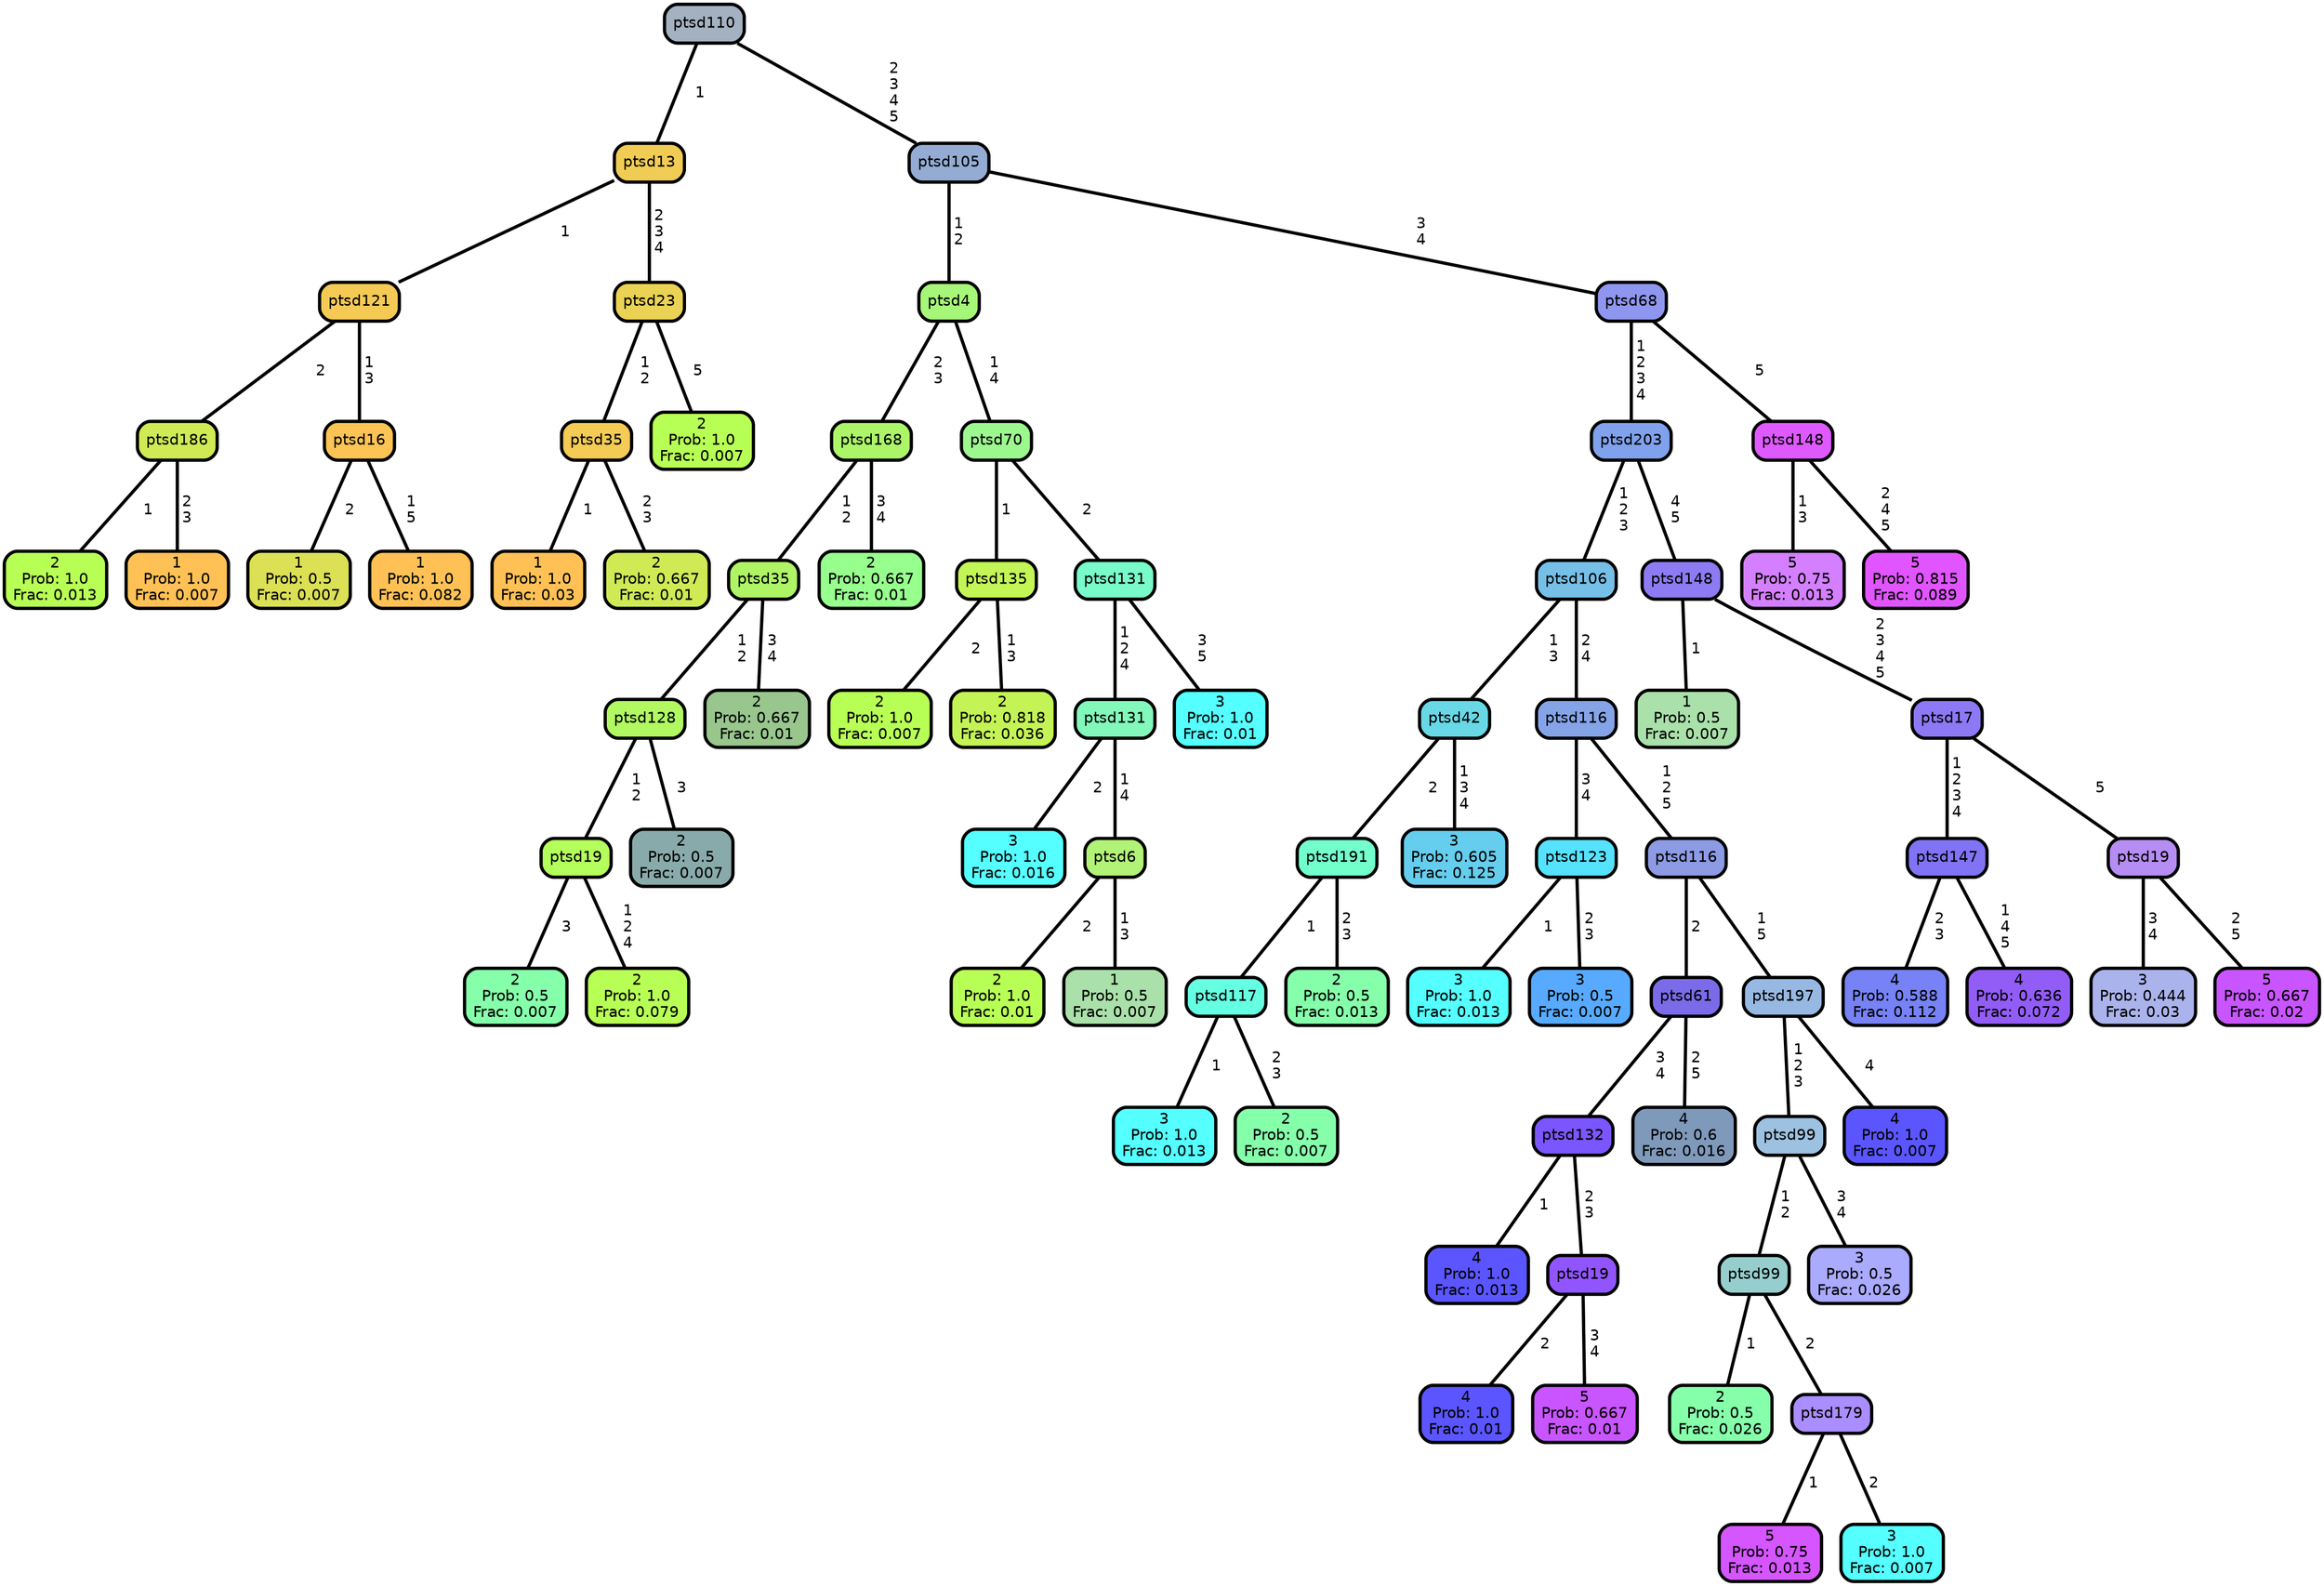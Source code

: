 graph Tree {
node [shape=box, style="filled, rounded",color="black",penwidth="3",fontcolor="black",                 fontname=helvetica] ;
graph [ranksep="0 equally", splines=straight,                 bgcolor=transparent, dpi=200] ;
edge [fontname=helvetica, color=black] ;
0 [label="2
Prob: 1.0
Frac: 0.013", fillcolor="#b8ff55"] ;
1 [label="ptsd186", fillcolor="#cfea55"] ;
2 [label="1
Prob: 1.0
Frac: 0.007", fillcolor="#ffc155"] ;
3 [label="ptsd121", fillcolor="#f4ca55"] ;
4 [label="1
Prob: 0.5
Frac: 0.007", fillcolor="#dbe055"] ;
5 [label="ptsd16", fillcolor="#fcc355"] ;
6 [label="1
Prob: 1.0
Frac: 0.082", fillcolor="#ffc155"] ;
7 [label="ptsd13", fillcolor="#f1cc55"] ;
8 [label="1
Prob: 1.0
Frac: 0.03", fillcolor="#ffc155"] ;
9 [label="ptsd35", fillcolor="#f3cb55"] ;
10 [label="2
Prob: 0.667
Frac: 0.01", fillcolor="#cfea55"] ;
11 [label="ptsd23", fillcolor="#ead255"] ;
12 [label="2
Prob: 1.0
Frac: 0.007", fillcolor="#b8ff55"] ;
13 [label="ptsd110", fillcolor="#a3b1c0"] ;
14 [label="2
Prob: 0.5
Frac: 0.007", fillcolor="#86ffaa"] ;
15 [label="ptsd19", fillcolor="#b4ff5b"] ;
16 [label="2
Prob: 1.0
Frac: 0.079", fillcolor="#b8ff55"] ;
17 [label="ptsd128", fillcolor="#b1f861"] ;
18 [label="2
Prob: 0.5
Frac: 0.007", fillcolor="#89aaaa"] ;
19 [label="ptsd35", fillcolor="#aef465"] ;
20 [label="2
Prob: 0.667
Frac: 0.01", fillcolor="#98c68d"] ;
21 [label="ptsd168", fillcolor="#acf569"] ;
22 [label="2
Prob: 0.667
Frac: 0.01", fillcolor="#97ff8d"] ;
23 [label="ptsd4", fillcolor="#a6f679"] ;
24 [label="2
Prob: 1.0
Frac: 0.007", fillcolor="#b8ff55"] ;
25 [label="ptsd135", fillcolor="#c2f555"] ;
26 [label="2
Prob: 0.818
Frac: 0.036", fillcolor="#c4f355"] ;
27 [label="ptsd70", fillcolor="#9df78f"] ;
28 [label="3
Prob: 1.0
Frac: 0.016", fillcolor="#55ffff"] ;
29 [label="ptsd131", fillcolor="#83f8bb"] ;
30 [label="2
Prob: 1.0
Frac: 0.01", fillcolor="#b8ff55"] ;
31 [label="ptsd6", fillcolor="#b2f277"] ;
32 [label="1
Prob: 0.5
Frac: 0.007", fillcolor="#aae0aa"] ;
33 [label="ptsd131", fillcolor="#78faca"] ;
34 [label="3
Prob: 1.0
Frac: 0.01", fillcolor="#55ffff"] ;
35 [label="ptsd105", fillcolor="#94acd4"] ;
36 [label="3
Prob: 1.0
Frac: 0.013", fillcolor="#55ffff"] ;
37 [label="ptsd117", fillcolor="#65ffe2"] ;
38 [label="2
Prob: 0.5
Frac: 0.007", fillcolor="#86ffaa"] ;
39 [label="ptsd191", fillcolor="#72ffcc"] ;
40 [label="2
Prob: 0.5
Frac: 0.013", fillcolor="#86ffaa"] ;
41 [label="ptsd42", fillcolor="#68d8e6"] ;
42 [label="3
Prob: 0.605
Frac: 0.125", fillcolor="#65cded"] ;
43 [label="ptsd106", fillcolor="#76bfe7"] ;
44 [label="3
Prob: 1.0
Frac: 0.013", fillcolor="#55ffff"] ;
45 [label="ptsd123", fillcolor="#55e2ff"] ;
46 [label="3
Prob: 0.5
Frac: 0.007", fillcolor="#57aaff"] ;
47 [label="ptsd116", fillcolor="#85a4e8"] ;
48 [label="4
Prob: 1.0
Frac: 0.013", fillcolor="#5a55ff"] ;
49 [label="ptsd132", fillcolor="#7b55ff"] ;
50 [label="4
Prob: 1.0
Frac: 0.01", fillcolor="#5a55ff"] ;
51 [label="ptsd19", fillcolor="#9155ff"] ;
52 [label="5
Prob: 0.667
Frac: 0.01", fillcolor="#c855ff"] ;
53 [label="ptsd61", fillcolor="#7c6be8"] ;
54 [label="4
Prob: 0.6
Frac: 0.016", fillcolor="#7f99bb"] ;
55 [label="ptsd116", fillcolor="#8d9ae4"] ;
56 [label="2
Prob: 0.5
Frac: 0.026", fillcolor="#86ffaa"] ;
57 [label="ptsd99", fillcolor="#96cece"] ;
58 [label="5
Prob: 0.75
Frac: 0.013", fillcolor="#d555ff"] ;
59 [label="ptsd179", fillcolor="#aa8dff"] ;
60 [label="3
Prob: 1.0
Frac: 0.007", fillcolor="#55ffff"] ;
61 [label="ptsd99", fillcolor="#9dc1e0"] ;
62 [label="3
Prob: 0.5
Frac: 0.026", fillcolor="#aaaaff"] ;
63 [label="ptsd197", fillcolor="#97b8e2"] ;
64 [label="4
Prob: 1.0
Frac: 0.007", fillcolor="#5a55ff"] ;
65 [label="ptsd203", fillcolor="#80a1ec"] ;
66 [label="1
Prob: 0.5
Frac: 0.007", fillcolor="#aae0aa"] ;
67 [label="ptsd148", fillcolor="#8d7bf3"] ;
68 [label="4
Prob: 0.588
Frac: 0.112", fillcolor="#7682f5"] ;
69 [label="ptsd147", fillcolor="#8173f5"] ;
70 [label="4
Prob: 0.636
Frac: 0.072", fillcolor="#925cf7"] ;
71 [label="ptsd17", fillcolor="#8d78f5"] ;
72 [label="3
Prob: 0.444
Frac: 0.03", fillcolor="#abb3ec"] ;
73 [label="ptsd19", fillcolor="#b68df3"] ;
74 [label="5
Prob: 0.667
Frac: 0.02", fillcolor="#c855ff"] ;
75 [label="ptsd68", fillcolor="#8f96ef"] ;
76 [label="5
Prob: 0.75
Frac: 0.013", fillcolor="#d47fff"] ;
77 [label="ptsd148", fillcolor="#de5aff"] ;
78 [label="5
Prob: 0.815
Frac: 0.089", fillcolor="#e055ff"] ;
1 -- 0 [label=" 1",penwidth=3] ;
1 -- 2 [label=" 2\n 3",penwidth=3] ;
3 -- 1 [label=" 2",penwidth=3] ;
3 -- 5 [label=" 1\n 3",penwidth=3] ;
5 -- 4 [label=" 2",penwidth=3] ;
5 -- 6 [label=" 1\n 5",penwidth=3] ;
7 -- 3 [label=" 1",penwidth=3] ;
7 -- 11 [label=" 2\n 3\n 4",penwidth=3] ;
9 -- 8 [label=" 1",penwidth=3] ;
9 -- 10 [label=" 2\n 3",penwidth=3] ;
11 -- 9 [label=" 1\n 2",penwidth=3] ;
11 -- 12 [label=" 5",penwidth=3] ;
13 -- 7 [label=" 1",penwidth=3] ;
13 -- 35 [label=" 2\n 3\n 4\n 5",penwidth=3] ;
15 -- 14 [label=" 3",penwidth=3] ;
15 -- 16 [label=" 1\n 2\n 4",penwidth=3] ;
17 -- 15 [label=" 1\n 2",penwidth=3] ;
17 -- 18 [label=" 3",penwidth=3] ;
19 -- 17 [label=" 1\n 2",penwidth=3] ;
19 -- 20 [label=" 3\n 4",penwidth=3] ;
21 -- 19 [label=" 1\n 2",penwidth=3] ;
21 -- 22 [label=" 3\n 4",penwidth=3] ;
23 -- 21 [label=" 2\n 3",penwidth=3] ;
23 -- 27 [label=" 1\n 4",penwidth=3] ;
25 -- 24 [label=" 2",penwidth=3] ;
25 -- 26 [label=" 1\n 3",penwidth=3] ;
27 -- 25 [label=" 1",penwidth=3] ;
27 -- 33 [label=" 2",penwidth=3] ;
29 -- 28 [label=" 2",penwidth=3] ;
29 -- 31 [label=" 1\n 4",penwidth=3] ;
31 -- 30 [label=" 2",penwidth=3] ;
31 -- 32 [label=" 1\n 3",penwidth=3] ;
33 -- 29 [label=" 1\n 2\n 4",penwidth=3] ;
33 -- 34 [label=" 3\n 5",penwidth=3] ;
35 -- 23 [label=" 1\n 2",penwidth=3] ;
35 -- 75 [label=" 3\n 4",penwidth=3] ;
37 -- 36 [label=" 1",penwidth=3] ;
37 -- 38 [label=" 2\n 3",penwidth=3] ;
39 -- 37 [label=" 1",penwidth=3] ;
39 -- 40 [label=" 2\n 3",penwidth=3] ;
41 -- 39 [label=" 2",penwidth=3] ;
41 -- 42 [label=" 1\n 3\n 4",penwidth=3] ;
43 -- 41 [label=" 1\n 3",penwidth=3] ;
43 -- 47 [label=" 2\n 4",penwidth=3] ;
45 -- 44 [label=" 1",penwidth=3] ;
45 -- 46 [label=" 2\n 3",penwidth=3] ;
47 -- 45 [label=" 3\n 4",penwidth=3] ;
47 -- 55 [label=" 1\n 2\n 5",penwidth=3] ;
49 -- 48 [label=" 1",penwidth=3] ;
49 -- 51 [label=" 2\n 3",penwidth=3] ;
51 -- 50 [label=" 2",penwidth=3] ;
51 -- 52 [label=" 3\n 4",penwidth=3] ;
53 -- 49 [label=" 3\n 4",penwidth=3] ;
53 -- 54 [label=" 2\n 5",penwidth=3] ;
55 -- 53 [label=" 2",penwidth=3] ;
55 -- 63 [label=" 1\n 5",penwidth=3] ;
57 -- 56 [label=" 1",penwidth=3] ;
57 -- 59 [label=" 2",penwidth=3] ;
59 -- 58 [label=" 1",penwidth=3] ;
59 -- 60 [label=" 2",penwidth=3] ;
61 -- 57 [label=" 1\n 2",penwidth=3] ;
61 -- 62 [label=" 3\n 4",penwidth=3] ;
63 -- 61 [label=" 1\n 2\n 3",penwidth=3] ;
63 -- 64 [label=" 4",penwidth=3] ;
65 -- 43 [label=" 1\n 2\n 3",penwidth=3] ;
65 -- 67 [label=" 4\n 5",penwidth=3] ;
67 -- 66 [label=" 1",penwidth=3] ;
67 -- 71 [label=" 2\n 3\n 4\n 5",penwidth=3] ;
69 -- 68 [label=" 2\n 3",penwidth=3] ;
69 -- 70 [label=" 1\n 4\n 5",penwidth=3] ;
71 -- 69 [label=" 1\n 2\n 3\n 4",penwidth=3] ;
71 -- 73 [label=" 5",penwidth=3] ;
73 -- 72 [label=" 3\n 4",penwidth=3] ;
73 -- 74 [label=" 2\n 5",penwidth=3] ;
75 -- 65 [label=" 1\n 2\n 3\n 4",penwidth=3] ;
75 -- 77 [label=" 5",penwidth=3] ;
77 -- 76 [label=" 1\n 3",penwidth=3] ;
77 -- 78 [label=" 2\n 4\n 5",penwidth=3] ;
{rank = same;}}